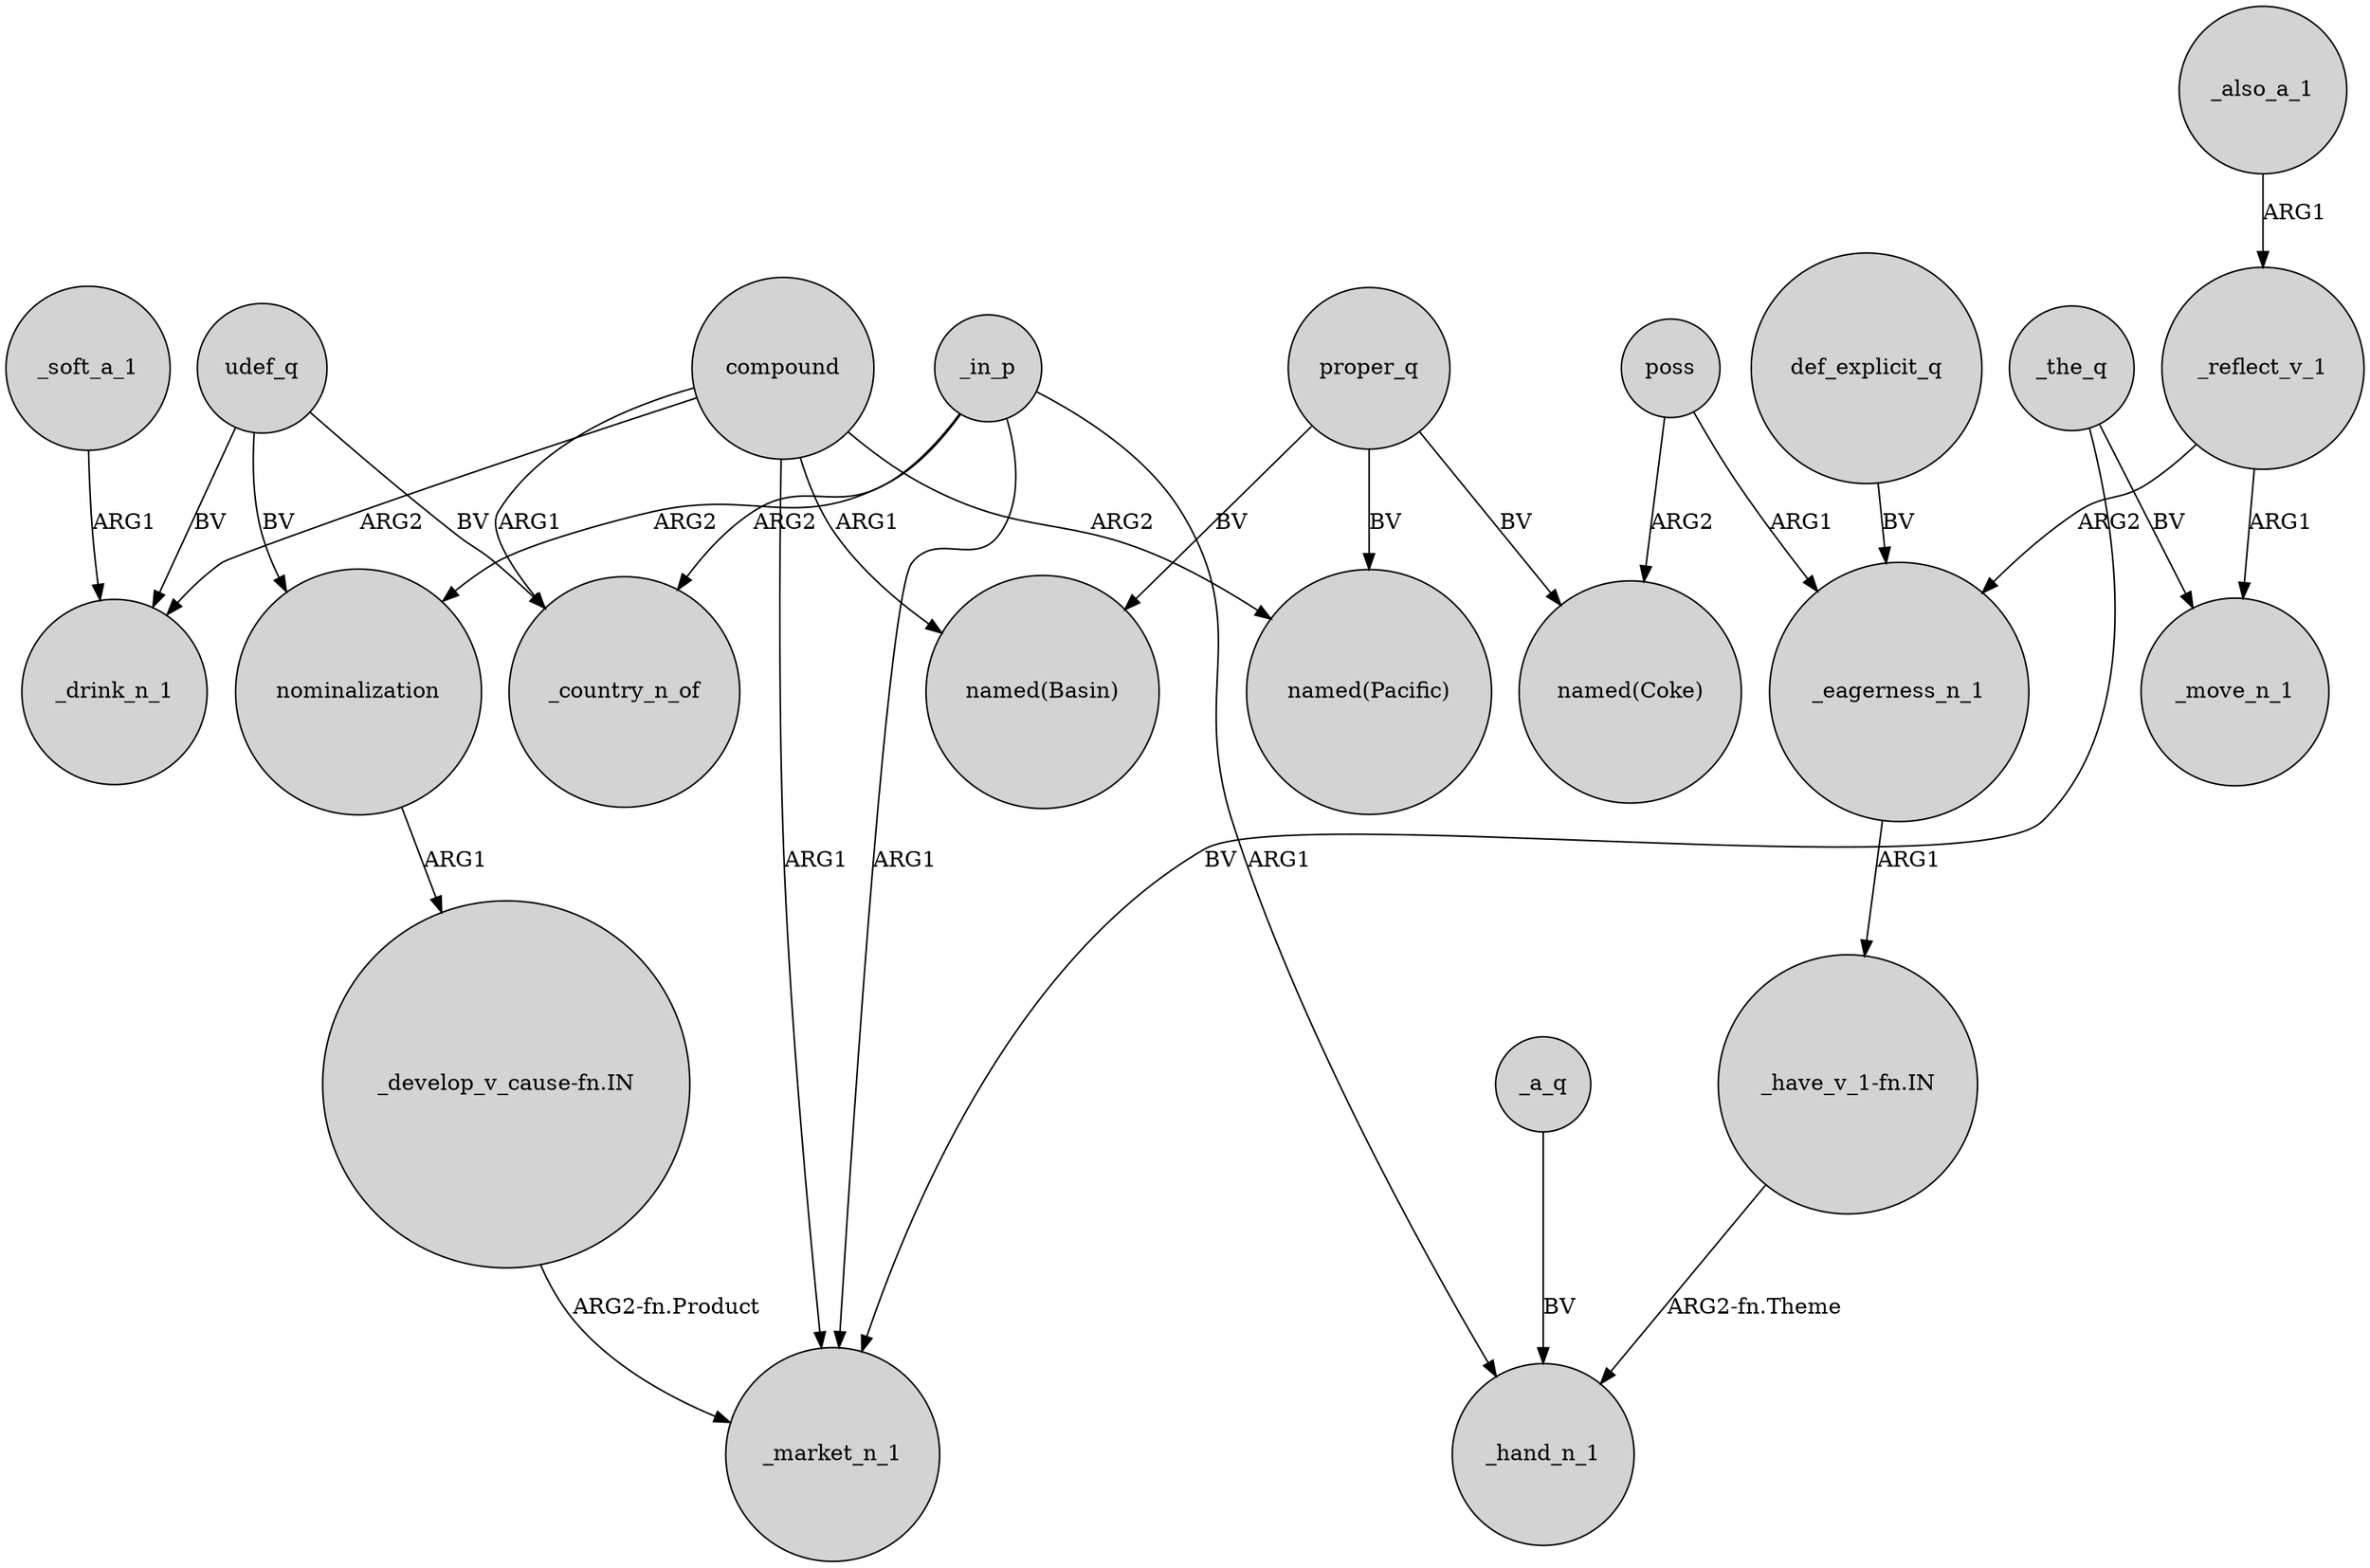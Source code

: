 digraph {
	node [shape=circle style=filled]
	udef_q -> _drink_n_1 [label=BV]
	_also_a_1 -> _reflect_v_1 [label=ARG1]
	poss -> "named(Coke)" [label=ARG2]
	_reflect_v_1 -> _eagerness_n_1 [label=ARG2]
	_in_p -> _hand_n_1 [label=ARG1]
	_in_p -> _market_n_1 [label=ARG1]
	poss -> _eagerness_n_1 [label=ARG1]
	compound -> "named(Basin)" [label=ARG1]
	compound -> _drink_n_1 [label=ARG2]
	nominalization -> "_develop_v_cause-fn.IN" [label=ARG1]
	_soft_a_1 -> _drink_n_1 [label=ARG1]
	compound -> "named(Pacific)" [label=ARG2]
	_in_p -> _country_n_of [label=ARG2]
	proper_q -> "named(Coke)" [label=BV]
	_the_q -> _move_n_1 [label=BV]
	"_develop_v_cause-fn.IN" -> _market_n_1 [label="ARG2-fn.Product"]
	udef_q -> _country_n_of [label=BV]
	_reflect_v_1 -> _move_n_1 [label=ARG1]
	compound -> _country_n_of [label=ARG1]
	def_explicit_q -> _eagerness_n_1 [label=BV]
	udef_q -> nominalization [label=BV]
	_a_q -> _hand_n_1 [label=BV]
	_eagerness_n_1 -> "_have_v_1-fn.IN" [label=ARG1]
	compound -> _market_n_1 [label=ARG1]
	_in_p -> nominalization [label=ARG2]
	_the_q -> _market_n_1 [label=BV]
	proper_q -> "named(Basin)" [label=BV]
	proper_q -> "named(Pacific)" [label=BV]
	"_have_v_1-fn.IN" -> _hand_n_1 [label="ARG2-fn.Theme"]
}
